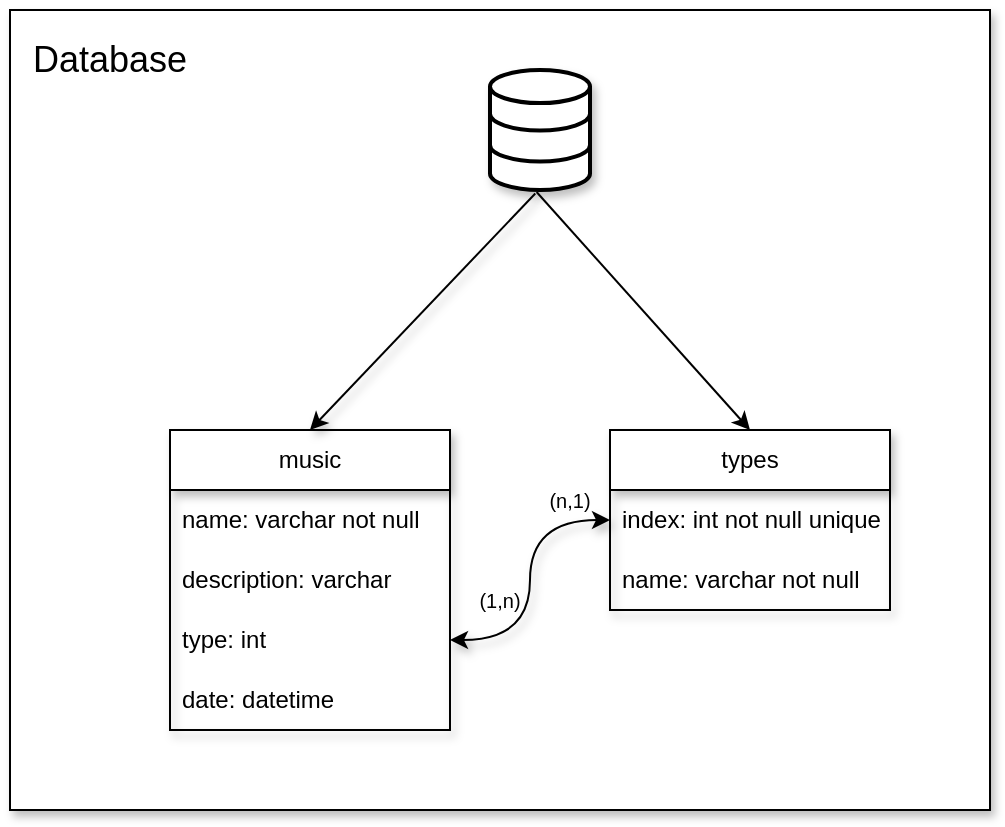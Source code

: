 <mxfile version="24.8.4">
  <diagram name="Página-1" id="GoFBz2xy9S85fl3E0KTB">
    <mxGraphModel dx="1042" dy="614" grid="1" gridSize="10" guides="1" tooltips="1" connect="1" arrows="1" fold="1" page="1" pageScale="1" pageWidth="827" pageHeight="1169" math="0" shadow="0">
      <root>
        <mxCell id="0" />
        <mxCell id="1" parent="0" />
        <mxCell id="z8z0mmKsf-3tCfyC17rY-1" value="" style="rounded=0;whiteSpace=wrap;html=1;shadow=1;" parent="1" vertex="1">
          <mxGeometry x="80" y="80" width="490" height="400" as="geometry" />
        </mxCell>
        <mxCell id="z8z0mmKsf-3tCfyC17rY-2" value="&lt;font style=&quot;font-size: 18px;&quot;&gt;Database&lt;/font&gt;" style="text;html=1;align=center;verticalAlign=middle;whiteSpace=wrap;rounded=0;" parent="1" vertex="1">
          <mxGeometry x="100" y="90" width="60" height="30" as="geometry" />
        </mxCell>
        <mxCell id="z8z0mmKsf-3tCfyC17rY-4" value="" style="html=1;verticalLabelPosition=bottom;align=center;labelBackgroundColor=#ffffff;verticalAlign=top;strokeWidth=2;strokeColor=#000000;shadow=1;dashed=0;shape=mxgraph.ios7.icons.data;" parent="1" vertex="1">
          <mxGeometry x="320" y="110" width="50" height="60" as="geometry" />
        </mxCell>
        <mxCell id="z8z0mmKsf-3tCfyC17rY-6" value="music" style="swimlane;fontStyle=0;childLayout=stackLayout;horizontal=1;startSize=30;horizontalStack=0;resizeParent=1;resizeParentMax=0;resizeLast=0;collapsible=1;marginBottom=0;whiteSpace=wrap;html=1;glass=0;rounded=0;shadow=1;" parent="1" vertex="1">
          <mxGeometry x="160" y="290" width="140" height="150" as="geometry" />
        </mxCell>
        <mxCell id="z8z0mmKsf-3tCfyC17rY-7" value="name: varchar not null" style="text;strokeColor=none;fillColor=none;align=left;verticalAlign=middle;spacingLeft=4;spacingRight=4;overflow=hidden;points=[[0,0.5],[1,0.5]];portConstraint=eastwest;rotatable=0;whiteSpace=wrap;html=1;" parent="z8z0mmKsf-3tCfyC17rY-6" vertex="1">
          <mxGeometry y="30" width="140" height="30" as="geometry" />
        </mxCell>
        <mxCell id="z8z0mmKsf-3tCfyC17rY-8" value="description: varchar" style="text;strokeColor=none;fillColor=none;align=left;verticalAlign=middle;spacingLeft=4;spacingRight=4;overflow=hidden;points=[[0,0.5],[1,0.5]];portConstraint=eastwest;rotatable=0;whiteSpace=wrap;html=1;" parent="z8z0mmKsf-3tCfyC17rY-6" vertex="1">
          <mxGeometry y="60" width="140" height="30" as="geometry" />
        </mxCell>
        <mxCell id="z8z0mmKsf-3tCfyC17rY-9" value="type: int" style="text;strokeColor=none;fillColor=none;align=left;verticalAlign=middle;spacingLeft=4;spacingRight=4;overflow=hidden;points=[[0,0.5],[1,0.5]];portConstraint=eastwest;rotatable=0;whiteSpace=wrap;html=1;" parent="z8z0mmKsf-3tCfyC17rY-6" vertex="1">
          <mxGeometry y="90" width="140" height="30" as="geometry" />
        </mxCell>
        <mxCell id="z8z0mmKsf-3tCfyC17rY-12" value="date: datetime" style="text;strokeColor=none;fillColor=none;align=left;verticalAlign=middle;spacingLeft=4;spacingRight=4;overflow=hidden;points=[[0,0.5],[1,0.5]];portConstraint=eastwest;rotatable=0;whiteSpace=wrap;html=1;" parent="z8z0mmKsf-3tCfyC17rY-6" vertex="1">
          <mxGeometry y="120" width="140" height="30" as="geometry" />
        </mxCell>
        <mxCell id="z8z0mmKsf-3tCfyC17rY-10" value="" style="endArrow=classic;html=1;rounded=0;exitX=0.453;exitY=1.029;exitDx=0;exitDy=0;exitPerimeter=0;entryX=0.5;entryY=0;entryDx=0;entryDy=0;shadow=1;" parent="1" source="z8z0mmKsf-3tCfyC17rY-4" target="z8z0mmKsf-3tCfyC17rY-6" edge="1">
          <mxGeometry width="50" height="50" relative="1" as="geometry">
            <mxPoint x="290" y="270" as="sourcePoint" />
            <mxPoint x="340" y="220" as="targetPoint" />
          </mxGeometry>
        </mxCell>
        <mxCell id="z8z0mmKsf-3tCfyC17rY-15" value="types" style="swimlane;fontStyle=0;childLayout=stackLayout;horizontal=1;startSize=30;horizontalStack=0;resizeParent=1;resizeParentMax=0;resizeLast=0;collapsible=1;marginBottom=0;whiteSpace=wrap;html=1;shadow=1;" parent="1" vertex="1">
          <mxGeometry x="380" y="290" width="140" height="90" as="geometry" />
        </mxCell>
        <mxCell id="z8z0mmKsf-3tCfyC17rY-16" value="index: int not null unique" style="text;strokeColor=none;fillColor=none;align=left;verticalAlign=middle;spacingLeft=4;spacingRight=4;overflow=hidden;points=[[0,0.5],[1,0.5]];portConstraint=eastwest;rotatable=0;whiteSpace=wrap;html=1;" parent="z8z0mmKsf-3tCfyC17rY-15" vertex="1">
          <mxGeometry y="30" width="140" height="30" as="geometry" />
        </mxCell>
        <mxCell id="z8z0mmKsf-3tCfyC17rY-17" value="name: varchar not null" style="text;strokeColor=none;fillColor=none;align=left;verticalAlign=middle;spacingLeft=4;spacingRight=4;overflow=hidden;points=[[0,0.5],[1,0.5]];portConstraint=eastwest;rotatable=0;whiteSpace=wrap;html=1;" parent="z8z0mmKsf-3tCfyC17rY-15" vertex="1">
          <mxGeometry y="60" width="140" height="30" as="geometry" />
        </mxCell>
        <mxCell id="z8z0mmKsf-3tCfyC17rY-21" value="" style="endArrow=classic;html=1;rounded=0;exitX=0;exitY=0.5;exitDx=0;exitDy=0;entryX=1;entryY=0.5;entryDx=0;entryDy=0;edgeStyle=orthogonalEdgeStyle;curved=1;flowAnimation=0;shadow=1;startArrow=classic;startFill=1;" parent="1" source="z8z0mmKsf-3tCfyC17rY-16" target="z8z0mmKsf-3tCfyC17rY-9" edge="1">
          <mxGeometry width="50" height="50" relative="1" as="geometry">
            <mxPoint x="620" y="330" as="sourcePoint" />
            <mxPoint x="670" y="280" as="targetPoint" />
          </mxGeometry>
        </mxCell>
        <mxCell id="z8z0mmKsf-3tCfyC17rY-22" value="&lt;span style=&quot;font-size: 10px;&quot;&gt;(n,1)&lt;/span&gt;" style="text;html=1;align=center;verticalAlign=middle;whiteSpace=wrap;rounded=0;" parent="1" vertex="1">
          <mxGeometry x="330" y="310" width="60" height="30" as="geometry" />
        </mxCell>
        <mxCell id="z8z0mmKsf-3tCfyC17rY-23" value="&lt;span style=&quot;font-size: 10px;&quot;&gt;(1,n)&lt;/span&gt;" style="text;html=1;align=center;verticalAlign=middle;whiteSpace=wrap;rounded=0;" parent="1" vertex="1">
          <mxGeometry x="295" y="360" width="60" height="30" as="geometry" />
        </mxCell>
        <mxCell id="UPOoZ_uVGO87dA4sYGZ4-1" value="" style="endArrow=classic;html=1;rounded=0;entryX=0.5;entryY=0;entryDx=0;entryDy=0;exitX=0.466;exitY=1.017;exitDx=0;exitDy=0;exitPerimeter=0;" parent="1" source="z8z0mmKsf-3tCfyC17rY-4" target="z8z0mmKsf-3tCfyC17rY-15" edge="1">
          <mxGeometry width="50" height="50" relative="1" as="geometry">
            <mxPoint x="640" y="260" as="sourcePoint" />
            <mxPoint x="690" y="210" as="targetPoint" />
          </mxGeometry>
        </mxCell>
      </root>
    </mxGraphModel>
  </diagram>
</mxfile>
